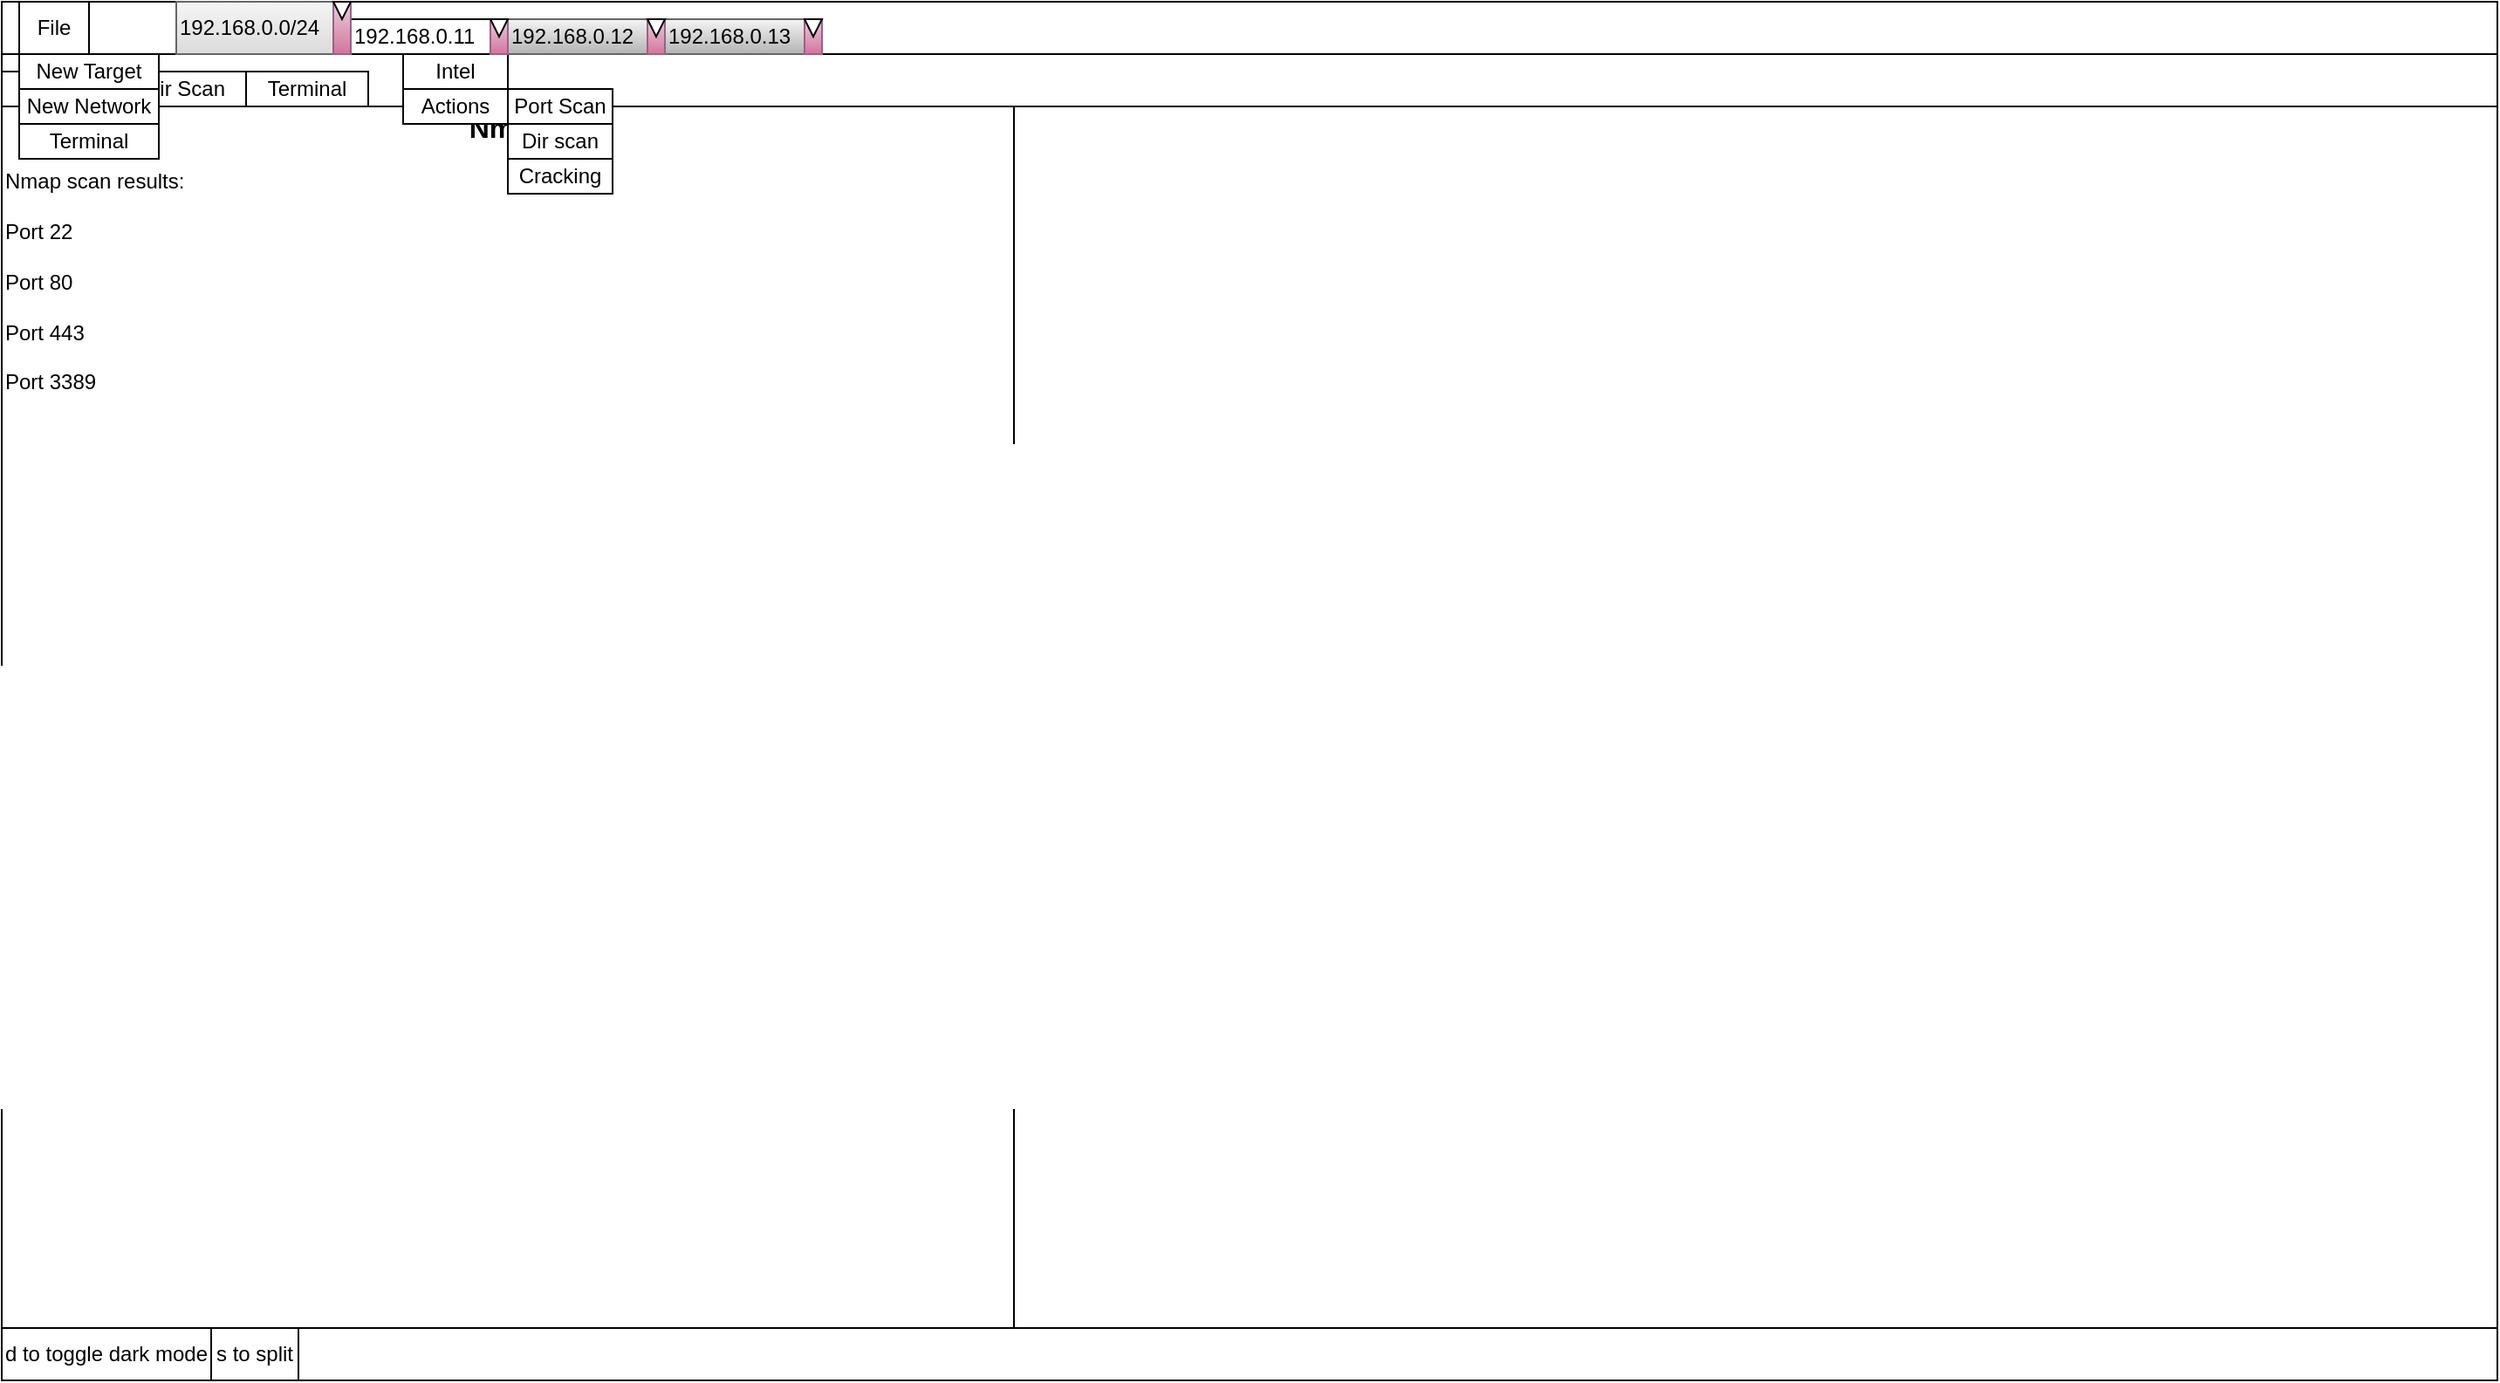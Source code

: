 <mxfile version="21.0.6" type="github"><diagram name="Page-1" id="ovVE_IsnzbApBG_TGXQu"><mxGraphModel dx="2284" dy="796" grid="1" gridSize="10" guides="1" tooltips="1" connect="1" arrows="1" fold="1" page="1" pageScale="1" pageWidth="850" pageHeight="1100" math="0" shadow="0"><root><mxCell id="0"/><mxCell id="1" parent="0"/><mxCell id="ojPC6xP-fotPtnYqMYwn-2" value="" style="rounded=0;whiteSpace=wrap;html=1;" vertex="1" parent="1"><mxGeometry x="-290" y="10" width="1430" height="790" as="geometry"/></mxCell><mxCell id="ojPC6xP-fotPtnYqMYwn-25" value="" style="rounded=0;whiteSpace=wrap;html=1;" vertex="1" parent="1"><mxGeometry x="-290" y="40" width="1430" height="30" as="geometry"/></mxCell><mxCell id="ojPC6xP-fotPtnYqMYwn-37" value="Port Scan" style="rounded=0;whiteSpace=wrap;html=1;" vertex="1" parent="1"><mxGeometry x="-290" y="50" width="70" height="20" as="geometry"/></mxCell><mxCell id="ojPC6xP-fotPtnYqMYwn-38" value="Dir Scan" style="rounded=0;whiteSpace=wrap;html=1;" vertex="1" parent="1"><mxGeometry x="-220" y="50" width="70" height="20" as="geometry"/></mxCell><mxCell id="ojPC6xP-fotPtnYqMYwn-39" value="Terminal" style="rounded=0;whiteSpace=wrap;html=1;" vertex="1" parent="1"><mxGeometry x="-150" y="50" width="70" height="20" as="geometry"/></mxCell><mxCell id="ojPC6xP-fotPtnYqMYwn-3" value="" style="rounded=0;whiteSpace=wrap;html=1;" vertex="1" parent="1"><mxGeometry x="-290" y="10" width="1430" height="30" as="geometry"/></mxCell><mxCell id="ojPC6xP-fotPtnYqMYwn-4" value="" style="rounded=0;whiteSpace=wrap;html=1;" vertex="1" parent="1"><mxGeometry x="-290" y="770" width="1430" height="30" as="geometry"/></mxCell><mxCell id="ojPC6xP-fotPtnYqMYwn-5" value="s to split" style="rounded=0;whiteSpace=wrap;html=1;" vertex="1" parent="1"><mxGeometry x="-170" y="770" width="50" height="30" as="geometry"/></mxCell><mxCell id="ojPC6xP-fotPtnYqMYwn-6" value="d to toggle dark mode" style="rounded=0;whiteSpace=wrap;html=1;" vertex="1" parent="1"><mxGeometry x="-290" y="770" width="120" height="30" as="geometry"/></mxCell><mxCell id="ojPC6xP-fotPtnYqMYwn-9" value="192.168.0.11" style="rounded=0;whiteSpace=wrap;html=1;align=left;" vertex="1" parent="1"><mxGeometry x="-90" y="20" width="90" height="20" as="geometry"/></mxCell><mxCell id="ojPC6xP-fotPtnYqMYwn-10" value="192.168.0.12" style="rounded=0;whiteSpace=wrap;html=1;align=left;fillColor=#f5f5f5;gradientColor=#b3b3b3;strokeColor=#666666;" vertex="1" parent="1"><mxGeometry y="20" width="90" height="20" as="geometry"/></mxCell><mxCell id="ojPC6xP-fotPtnYqMYwn-11" value="192.168.0.13" style="rounded=0;whiteSpace=wrap;html=1;align=left;fillColor=#f5f5f5;gradientColor=#b3b3b3;strokeColor=#666666;" vertex="1" parent="1"><mxGeometry x="90" y="20" width="90" height="20" as="geometry"/></mxCell><mxCell id="ojPC6xP-fotPtnYqMYwn-14" value="192.168.0.0/24" style="rounded=0;whiteSpace=wrap;html=1;align=left;fillColor=#f5f5f5;gradientColor=#DBDBDB;strokeColor=#666666;" vertex="1" parent="1"><mxGeometry x="-190" y="10" width="100" height="30" as="geometry"/></mxCell><mxCell id="ojPC6xP-fotPtnYqMYwn-17" value="&lt;div style=&quot;text-align: center;&quot;&gt;&lt;span style=&quot;background-color: initial;&quot;&gt;&lt;font style=&quot;font-size: 16px;&quot;&gt;&lt;b&gt;Nmap&lt;/b&gt;&lt;/font&gt;&lt;/span&gt;&lt;/div&gt;&lt;br&gt;Nmap scan results:&amp;nbsp; &amp;nbsp; &amp;nbsp; &amp;nbsp; &amp;nbsp; &amp;nbsp; &amp;nbsp; &amp;nbsp; &amp;nbsp; &amp;nbsp; &amp;nbsp; &amp;nbsp; &amp;nbsp; &amp;nbsp; &amp;nbsp; &amp;nbsp; &amp;nbsp; &amp;nbsp; &amp;nbsp; &amp;nbsp; &amp;nbsp; &amp;nbsp; &amp;nbsp; &amp;nbsp; &amp;nbsp; &amp;nbsp; &amp;nbsp; &amp;nbsp; &amp;nbsp; &amp;nbsp; &amp;nbsp; &amp;nbsp; &amp;nbsp; &amp;nbsp; &amp;nbsp; &amp;nbsp; &amp;nbsp; &amp;nbsp; &amp;nbsp; &amp;nbsp; &amp;nbsp; &amp;nbsp; &amp;nbsp; &amp;nbsp; &amp;nbsp; &amp;nbsp; &amp;nbsp; &amp;nbsp; &amp;nbsp; &amp;nbsp; &amp;nbsp; &amp;nbsp; &amp;nbsp; &amp;nbsp; &amp;nbsp; &amp;nbsp; &amp;nbsp; &amp;nbsp; &amp;nbsp; &amp;nbsp; &amp;nbsp; &amp;nbsp; &amp;nbsp; &amp;nbsp; &amp;nbsp; &amp;nbsp; &amp;nbsp; &amp;nbsp; &amp;nbsp; &amp;nbsp; &amp;nbsp;&amp;nbsp;&lt;br&gt;&lt;br&gt;Port 22&lt;br&gt;&lt;br&gt;Port 80&lt;br&gt;&lt;br&gt;Port 443&lt;br&gt;&lt;br&gt;Port 3389&lt;br&gt;&lt;br&gt;&lt;br&gt;&lt;br&gt;&lt;br&gt;&lt;br&gt;&lt;br&gt;&lt;br&gt;&lt;br&gt;&lt;br&gt;&lt;br&gt;&lt;br&gt;&lt;br&gt;&lt;br&gt;&lt;br&gt;&lt;br&gt;&lt;br&gt;&lt;br&gt;&lt;br&gt;&lt;br&gt;&lt;br&gt;&lt;br&gt;&lt;br&gt;&lt;br&gt;&lt;br&gt;&lt;br&gt;&lt;br&gt;&lt;br&gt;&lt;br&gt;&lt;br&gt;&lt;br&gt;&lt;br&gt;&lt;br&gt;&lt;br&gt;&lt;br&gt;&lt;br&gt;&lt;br&gt;&lt;br&gt;" style="rounded=0;whiteSpace=wrap;html=1;align=left;" vertex="1" parent="1"><mxGeometry x="-290" y="70" width="580" height="700" as="geometry"/></mxCell><mxCell id="ojPC6xP-fotPtnYqMYwn-12" value="New Network" style="rounded=0;whiteSpace=wrap;html=1;" vertex="1" parent="1"><mxGeometry x="-280" y="60" width="80" height="20" as="geometry"/></mxCell><mxCell id="ojPC6xP-fotPtnYqMYwn-13" value="New Target" style="rounded=0;whiteSpace=wrap;html=1;" vertex="1" parent="1"><mxGeometry x="-280" y="40" width="80" height="20" as="geometry"/></mxCell><mxCell id="ojPC6xP-fotPtnYqMYwn-7" value="Actions" style="rounded=0;whiteSpace=wrap;html=1;" vertex="1" parent="1"><mxGeometry x="-60" y="60" width="60" height="20" as="geometry"/></mxCell><mxCell id="ojPC6xP-fotPtnYqMYwn-8" value="Intel" style="rounded=0;whiteSpace=wrap;html=1;" vertex="1" parent="1"><mxGeometry x="-60" y="40" width="60" height="20" as="geometry"/></mxCell><mxCell id="ojPC6xP-fotPtnYqMYwn-20" value="Port Scan" style="rounded=0;whiteSpace=wrap;html=1;" vertex="1" parent="1"><mxGeometry y="60" width="60" height="20" as="geometry"/></mxCell><mxCell id="ojPC6xP-fotPtnYqMYwn-21" value="Dir scan" style="rounded=0;whiteSpace=wrap;html=1;" vertex="1" parent="1"><mxGeometry y="80" width="60" height="20" as="geometry"/></mxCell><mxCell id="ojPC6xP-fotPtnYqMYwn-22" value="Cracking" style="rounded=0;whiteSpace=wrap;html=1;" vertex="1" parent="1"><mxGeometry y="100" width="60" height="20" as="geometry"/></mxCell><mxCell id="ojPC6xP-fotPtnYqMYwn-23" value="File" style="rounded=0;whiteSpace=wrap;html=1;" vertex="1" parent="1"><mxGeometry x="-280" y="10" width="40" height="30" as="geometry"/></mxCell><mxCell id="ojPC6xP-fotPtnYqMYwn-24" value="Terminal" style="rounded=0;whiteSpace=wrap;html=1;" vertex="1" parent="1"><mxGeometry x="-280" y="80" width="80" height="20" as="geometry"/></mxCell><mxCell id="ojPC6xP-fotPtnYqMYwn-27" value="" style="rounded=0;whiteSpace=wrap;html=1;fillColor=#e6d0de;strokeColor=#996185;gradientColor=#d5739d;" vertex="1" parent="1"><mxGeometry x="-100" y="10" width="10" height="30" as="geometry"/></mxCell><mxCell id="ojPC6xP-fotPtnYqMYwn-29" value="" style="html=1;shadow=0;dashed=0;align=center;verticalAlign=middle;shape=mxgraph.arrows2.arrow;dy=0.6;dx=40;direction=south;notch=0;" vertex="1" parent="1"><mxGeometry x="-100" y="10" width="10" height="10" as="geometry"/></mxCell><mxCell id="ojPC6xP-fotPtnYqMYwn-31" value="" style="rounded=0;whiteSpace=wrap;html=1;fillColor=#e6d0de;gradientColor=#d5739d;strokeColor=#996185;" vertex="1" parent="1"><mxGeometry x="80" y="20" width="10" height="20" as="geometry"/></mxCell><mxCell id="ojPC6xP-fotPtnYqMYwn-32" value="" style="html=1;shadow=0;dashed=0;align=center;verticalAlign=middle;shape=mxgraph.arrows2.arrow;dy=0.6;dx=40;direction=south;notch=0;" vertex="1" parent="1"><mxGeometry x="80" y="20" width="10" height="10" as="geometry"/></mxCell><mxCell id="ojPC6xP-fotPtnYqMYwn-33" value="" style="rounded=0;whiteSpace=wrap;html=1;fillColor=#e6d0de;gradientColor=#d5739d;strokeColor=#996185;" vertex="1" parent="1"><mxGeometry x="170" y="20" width="10" height="20" as="geometry"/></mxCell><mxCell id="ojPC6xP-fotPtnYqMYwn-34" value="" style="html=1;shadow=0;dashed=0;align=center;verticalAlign=middle;shape=mxgraph.arrows2.arrow;dy=0.6;dx=40;direction=south;notch=0;" vertex="1" parent="1"><mxGeometry x="170" y="20" width="10" height="10" as="geometry"/></mxCell><mxCell id="ojPC6xP-fotPtnYqMYwn-35" value="" style="rounded=0;whiteSpace=wrap;html=1;fillColor=#e6d0de;gradientColor=#d5739d;strokeColor=#996185;" vertex="1" parent="1"><mxGeometry x="-10" y="20" width="10" height="20" as="geometry"/></mxCell><mxCell id="ojPC6xP-fotPtnYqMYwn-36" value="" style="html=1;shadow=0;dashed=0;align=center;verticalAlign=middle;shape=mxgraph.arrows2.arrow;dy=0.6;dx=40;direction=south;notch=0;" vertex="1" parent="1"><mxGeometry x="-10" y="20" width="10" height="10" as="geometry"/></mxCell></root></mxGraphModel></diagram></mxfile>